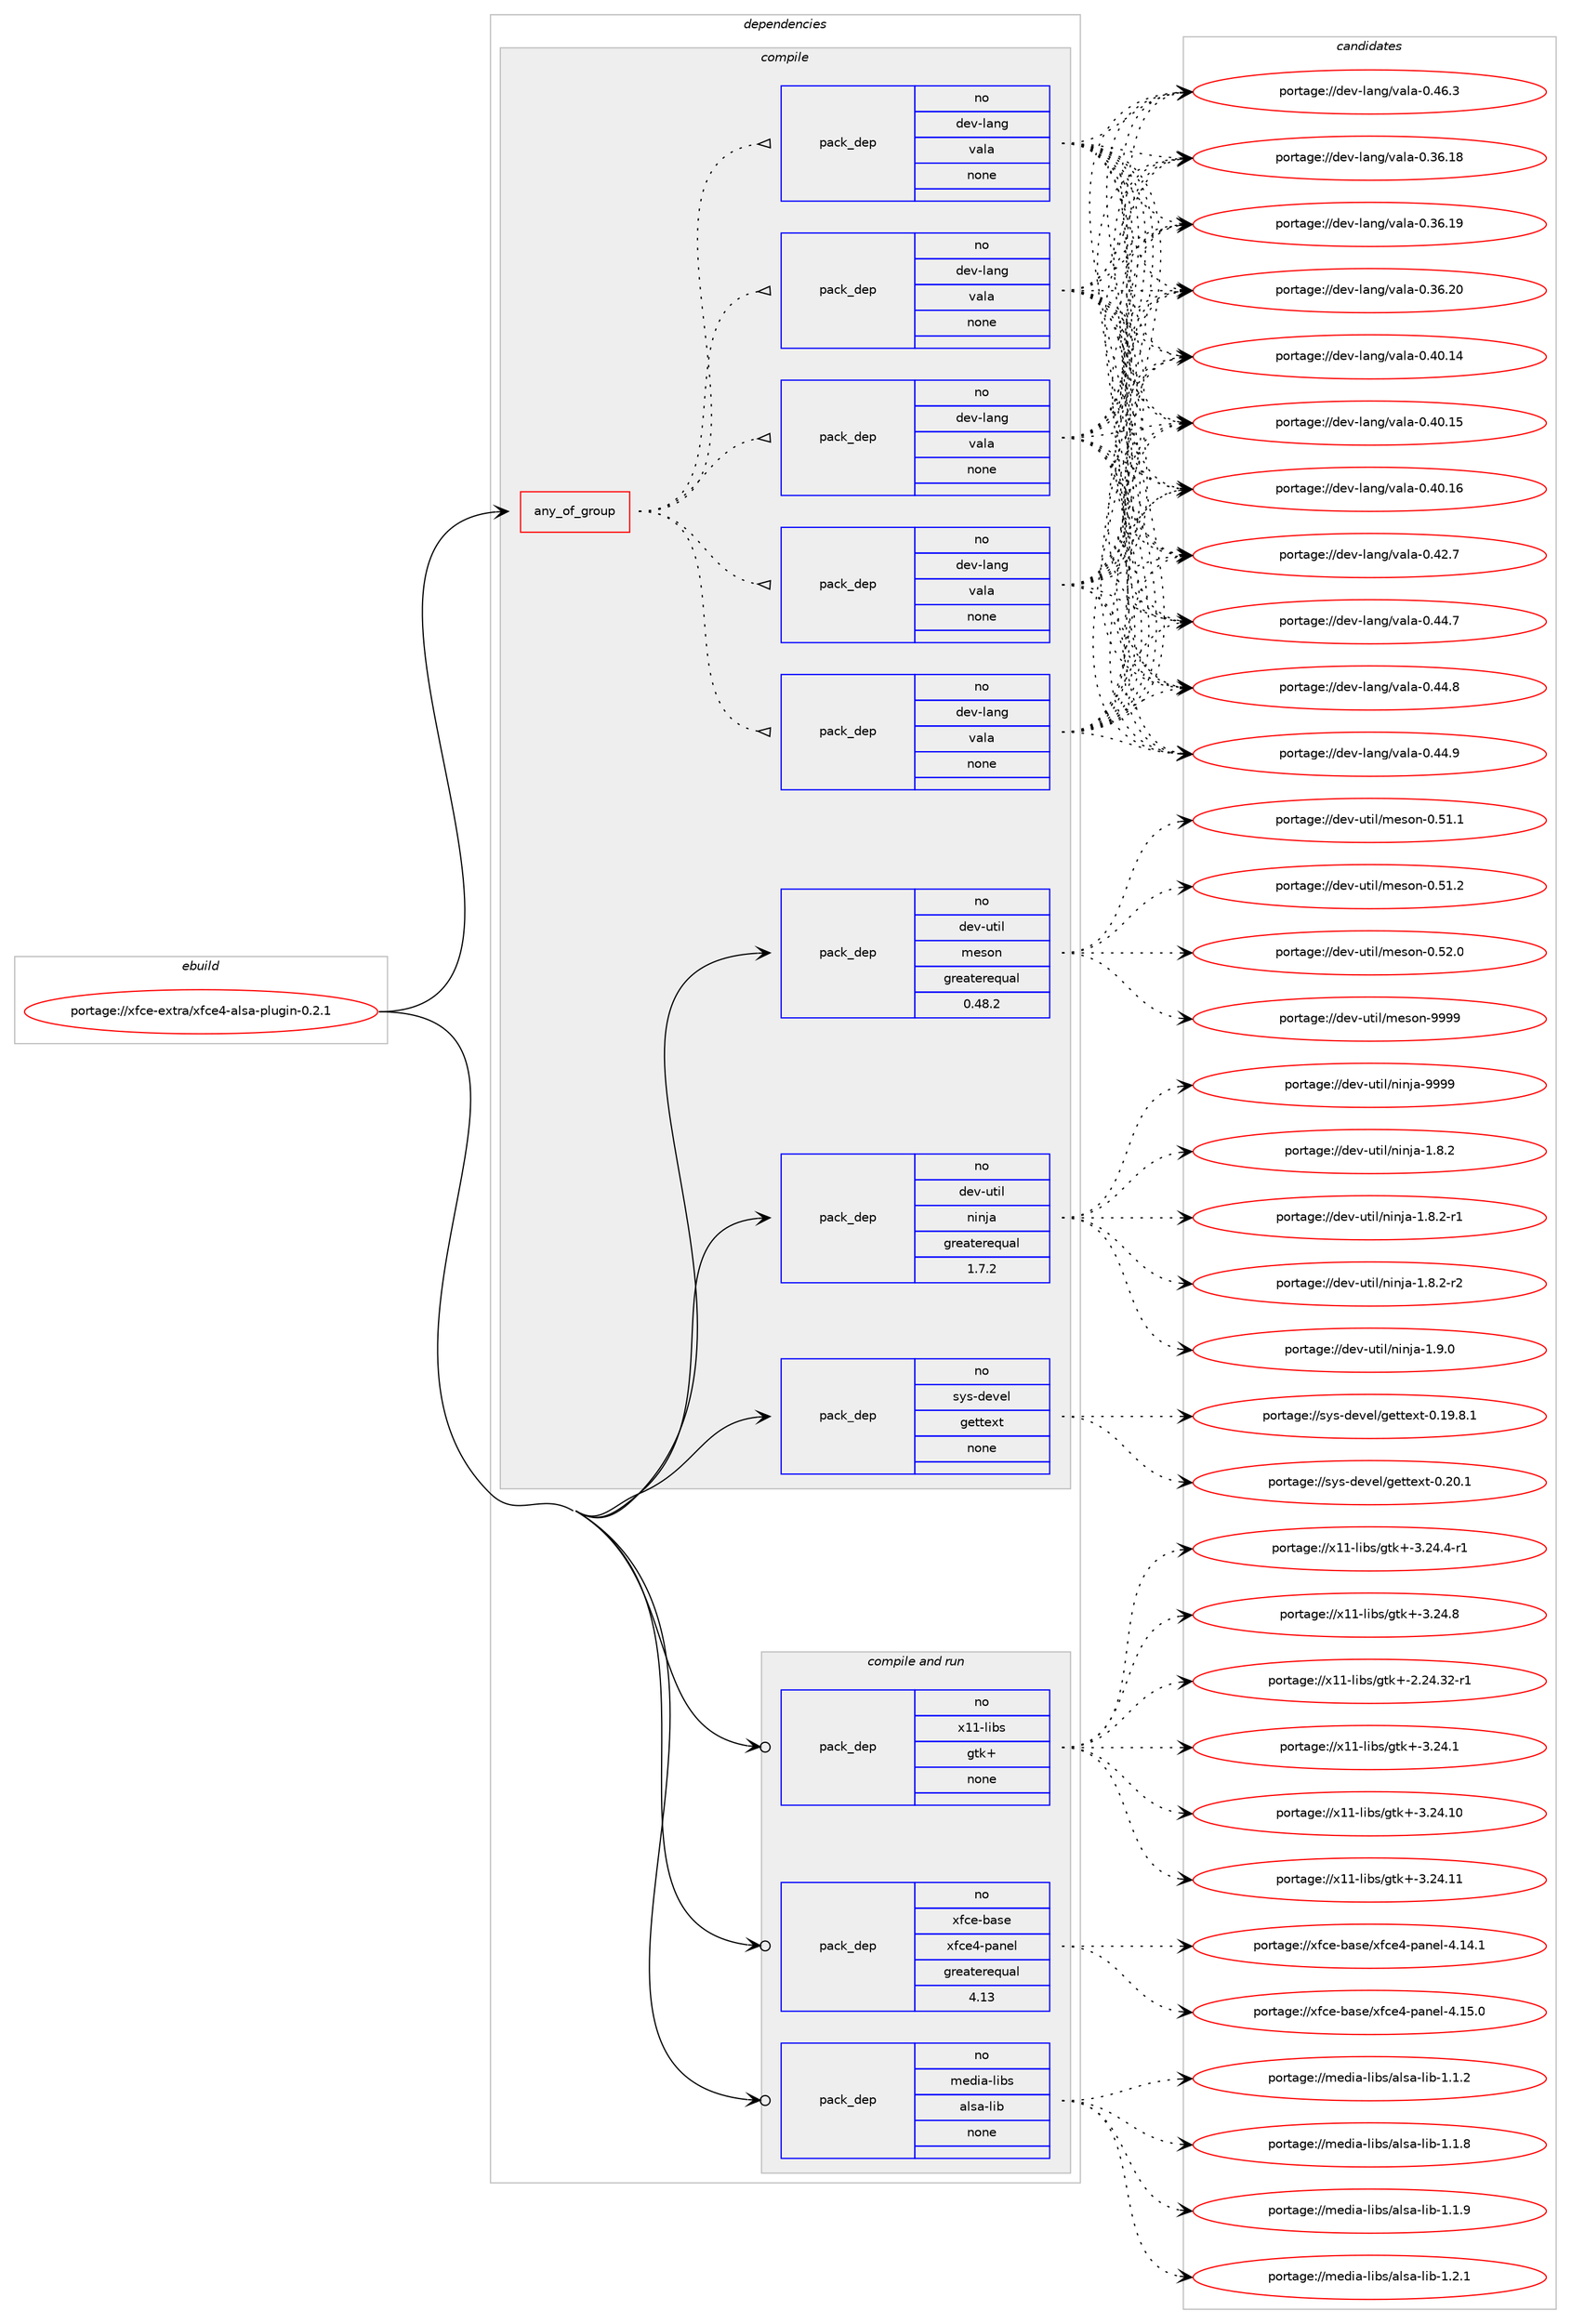 digraph prolog {

# *************
# Graph options
# *************

newrank=true;
concentrate=true;
compound=true;
graph [rankdir=LR,fontname=Helvetica,fontsize=10,ranksep=1.5];#, ranksep=2.5, nodesep=0.2];
edge  [arrowhead=vee];
node  [fontname=Helvetica,fontsize=10];

# **********
# The ebuild
# **********

subgraph cluster_leftcol {
color=gray;
rank=same;
label=<<i>ebuild</i>>;
id [label="portage://xfce-extra/xfce4-alsa-plugin-0.2.1", color=red, width=4, href="../xfce-extra/xfce4-alsa-plugin-0.2.1.svg"];
}

# ****************
# The dependencies
# ****************

subgraph cluster_midcol {
color=gray;
label=<<i>dependencies</i>>;
subgraph cluster_compile {
fillcolor="#eeeeee";
style=filled;
label=<<i>compile</i>>;
subgraph any8080 {
dependency461922 [label=<<TABLE BORDER="0" CELLBORDER="1" CELLSPACING="0" CELLPADDING="4"><TR><TD CELLPADDING="10">any_of_group</TD></TR></TABLE>>, shape=none, color=red];subgraph pack343939 {
dependency461923 [label=<<TABLE BORDER="0" CELLBORDER="1" CELLSPACING="0" CELLPADDING="4" WIDTH="220"><TR><TD ROWSPAN="6" CELLPADDING="30">pack_dep</TD></TR><TR><TD WIDTH="110">no</TD></TR><TR><TD>dev-lang</TD></TR><TR><TD>vala</TD></TR><TR><TD>none</TD></TR><TR><TD></TD></TR></TABLE>>, shape=none, color=blue];
}
dependency461922:e -> dependency461923:w [weight=20,style="dotted",arrowhead="oinv"];
subgraph pack343940 {
dependency461924 [label=<<TABLE BORDER="0" CELLBORDER="1" CELLSPACING="0" CELLPADDING="4" WIDTH="220"><TR><TD ROWSPAN="6" CELLPADDING="30">pack_dep</TD></TR><TR><TD WIDTH="110">no</TD></TR><TR><TD>dev-lang</TD></TR><TR><TD>vala</TD></TR><TR><TD>none</TD></TR><TR><TD></TD></TR></TABLE>>, shape=none, color=blue];
}
dependency461922:e -> dependency461924:w [weight=20,style="dotted",arrowhead="oinv"];
subgraph pack343941 {
dependency461925 [label=<<TABLE BORDER="0" CELLBORDER="1" CELLSPACING="0" CELLPADDING="4" WIDTH="220"><TR><TD ROWSPAN="6" CELLPADDING="30">pack_dep</TD></TR><TR><TD WIDTH="110">no</TD></TR><TR><TD>dev-lang</TD></TR><TR><TD>vala</TD></TR><TR><TD>none</TD></TR><TR><TD></TD></TR></TABLE>>, shape=none, color=blue];
}
dependency461922:e -> dependency461925:w [weight=20,style="dotted",arrowhead="oinv"];
subgraph pack343942 {
dependency461926 [label=<<TABLE BORDER="0" CELLBORDER="1" CELLSPACING="0" CELLPADDING="4" WIDTH="220"><TR><TD ROWSPAN="6" CELLPADDING="30">pack_dep</TD></TR><TR><TD WIDTH="110">no</TD></TR><TR><TD>dev-lang</TD></TR><TR><TD>vala</TD></TR><TR><TD>none</TD></TR><TR><TD></TD></TR></TABLE>>, shape=none, color=blue];
}
dependency461922:e -> dependency461926:w [weight=20,style="dotted",arrowhead="oinv"];
subgraph pack343943 {
dependency461927 [label=<<TABLE BORDER="0" CELLBORDER="1" CELLSPACING="0" CELLPADDING="4" WIDTH="220"><TR><TD ROWSPAN="6" CELLPADDING="30">pack_dep</TD></TR><TR><TD WIDTH="110">no</TD></TR><TR><TD>dev-lang</TD></TR><TR><TD>vala</TD></TR><TR><TD>none</TD></TR><TR><TD></TD></TR></TABLE>>, shape=none, color=blue];
}
dependency461922:e -> dependency461927:w [weight=20,style="dotted",arrowhead="oinv"];
}
id:e -> dependency461922:w [weight=20,style="solid",arrowhead="vee"];
subgraph pack343944 {
dependency461928 [label=<<TABLE BORDER="0" CELLBORDER="1" CELLSPACING="0" CELLPADDING="4" WIDTH="220"><TR><TD ROWSPAN="6" CELLPADDING="30">pack_dep</TD></TR><TR><TD WIDTH="110">no</TD></TR><TR><TD>dev-util</TD></TR><TR><TD>meson</TD></TR><TR><TD>greaterequal</TD></TR><TR><TD>0.48.2</TD></TR></TABLE>>, shape=none, color=blue];
}
id:e -> dependency461928:w [weight=20,style="solid",arrowhead="vee"];
subgraph pack343945 {
dependency461929 [label=<<TABLE BORDER="0" CELLBORDER="1" CELLSPACING="0" CELLPADDING="4" WIDTH="220"><TR><TD ROWSPAN="6" CELLPADDING="30">pack_dep</TD></TR><TR><TD WIDTH="110">no</TD></TR><TR><TD>dev-util</TD></TR><TR><TD>ninja</TD></TR><TR><TD>greaterequal</TD></TR><TR><TD>1.7.2</TD></TR></TABLE>>, shape=none, color=blue];
}
id:e -> dependency461929:w [weight=20,style="solid",arrowhead="vee"];
subgraph pack343946 {
dependency461930 [label=<<TABLE BORDER="0" CELLBORDER="1" CELLSPACING="0" CELLPADDING="4" WIDTH="220"><TR><TD ROWSPAN="6" CELLPADDING="30">pack_dep</TD></TR><TR><TD WIDTH="110">no</TD></TR><TR><TD>sys-devel</TD></TR><TR><TD>gettext</TD></TR><TR><TD>none</TD></TR><TR><TD></TD></TR></TABLE>>, shape=none, color=blue];
}
id:e -> dependency461930:w [weight=20,style="solid",arrowhead="vee"];
}
subgraph cluster_compileandrun {
fillcolor="#eeeeee";
style=filled;
label=<<i>compile and run</i>>;
subgraph pack343947 {
dependency461931 [label=<<TABLE BORDER="0" CELLBORDER="1" CELLSPACING="0" CELLPADDING="4" WIDTH="220"><TR><TD ROWSPAN="6" CELLPADDING="30">pack_dep</TD></TR><TR><TD WIDTH="110">no</TD></TR><TR><TD>media-libs</TD></TR><TR><TD>alsa-lib</TD></TR><TR><TD>none</TD></TR><TR><TD></TD></TR></TABLE>>, shape=none, color=blue];
}
id:e -> dependency461931:w [weight=20,style="solid",arrowhead="odotvee"];
subgraph pack343948 {
dependency461932 [label=<<TABLE BORDER="0" CELLBORDER="1" CELLSPACING="0" CELLPADDING="4" WIDTH="220"><TR><TD ROWSPAN="6" CELLPADDING="30">pack_dep</TD></TR><TR><TD WIDTH="110">no</TD></TR><TR><TD>x11-libs</TD></TR><TR><TD>gtk+</TD></TR><TR><TD>none</TD></TR><TR><TD></TD></TR></TABLE>>, shape=none, color=blue];
}
id:e -> dependency461932:w [weight=20,style="solid",arrowhead="odotvee"];
subgraph pack343949 {
dependency461933 [label=<<TABLE BORDER="0" CELLBORDER="1" CELLSPACING="0" CELLPADDING="4" WIDTH="220"><TR><TD ROWSPAN="6" CELLPADDING="30">pack_dep</TD></TR><TR><TD WIDTH="110">no</TD></TR><TR><TD>xfce-base</TD></TR><TR><TD>xfce4-panel</TD></TR><TR><TD>greaterequal</TD></TR><TR><TD>4.13</TD></TR></TABLE>>, shape=none, color=blue];
}
id:e -> dependency461933:w [weight=20,style="solid",arrowhead="odotvee"];
}
subgraph cluster_run {
fillcolor="#eeeeee";
style=filled;
label=<<i>run</i>>;
}
}

# **************
# The candidates
# **************

subgraph cluster_choices {
rank=same;
color=gray;
label=<<i>candidates</i>>;

subgraph choice343939 {
color=black;
nodesep=1;
choiceportage10010111845108971101034711897108974548465154464956 [label="portage://dev-lang/vala-0.36.18", color=red, width=4,href="../dev-lang/vala-0.36.18.svg"];
choiceportage10010111845108971101034711897108974548465154464957 [label="portage://dev-lang/vala-0.36.19", color=red, width=4,href="../dev-lang/vala-0.36.19.svg"];
choiceportage10010111845108971101034711897108974548465154465048 [label="portage://dev-lang/vala-0.36.20", color=red, width=4,href="../dev-lang/vala-0.36.20.svg"];
choiceportage10010111845108971101034711897108974548465248464952 [label="portage://dev-lang/vala-0.40.14", color=red, width=4,href="../dev-lang/vala-0.40.14.svg"];
choiceportage10010111845108971101034711897108974548465248464953 [label="portage://dev-lang/vala-0.40.15", color=red, width=4,href="../dev-lang/vala-0.40.15.svg"];
choiceportage10010111845108971101034711897108974548465248464954 [label="portage://dev-lang/vala-0.40.16", color=red, width=4,href="../dev-lang/vala-0.40.16.svg"];
choiceportage100101118451089711010347118971089745484652504655 [label="portage://dev-lang/vala-0.42.7", color=red, width=4,href="../dev-lang/vala-0.42.7.svg"];
choiceportage100101118451089711010347118971089745484652524655 [label="portage://dev-lang/vala-0.44.7", color=red, width=4,href="../dev-lang/vala-0.44.7.svg"];
choiceportage100101118451089711010347118971089745484652524656 [label="portage://dev-lang/vala-0.44.8", color=red, width=4,href="../dev-lang/vala-0.44.8.svg"];
choiceportage100101118451089711010347118971089745484652524657 [label="portage://dev-lang/vala-0.44.9", color=red, width=4,href="../dev-lang/vala-0.44.9.svg"];
choiceportage100101118451089711010347118971089745484652544651 [label="portage://dev-lang/vala-0.46.3", color=red, width=4,href="../dev-lang/vala-0.46.3.svg"];
dependency461923:e -> choiceportage10010111845108971101034711897108974548465154464956:w [style=dotted,weight="100"];
dependency461923:e -> choiceportage10010111845108971101034711897108974548465154464957:w [style=dotted,weight="100"];
dependency461923:e -> choiceportage10010111845108971101034711897108974548465154465048:w [style=dotted,weight="100"];
dependency461923:e -> choiceportage10010111845108971101034711897108974548465248464952:w [style=dotted,weight="100"];
dependency461923:e -> choiceportage10010111845108971101034711897108974548465248464953:w [style=dotted,weight="100"];
dependency461923:e -> choiceportage10010111845108971101034711897108974548465248464954:w [style=dotted,weight="100"];
dependency461923:e -> choiceportage100101118451089711010347118971089745484652504655:w [style=dotted,weight="100"];
dependency461923:e -> choiceportage100101118451089711010347118971089745484652524655:w [style=dotted,weight="100"];
dependency461923:e -> choiceportage100101118451089711010347118971089745484652524656:w [style=dotted,weight="100"];
dependency461923:e -> choiceportage100101118451089711010347118971089745484652524657:w [style=dotted,weight="100"];
dependency461923:e -> choiceportage100101118451089711010347118971089745484652544651:w [style=dotted,weight="100"];
}
subgraph choice343940 {
color=black;
nodesep=1;
choiceportage10010111845108971101034711897108974548465154464956 [label="portage://dev-lang/vala-0.36.18", color=red, width=4,href="../dev-lang/vala-0.36.18.svg"];
choiceportage10010111845108971101034711897108974548465154464957 [label="portage://dev-lang/vala-0.36.19", color=red, width=4,href="../dev-lang/vala-0.36.19.svg"];
choiceportage10010111845108971101034711897108974548465154465048 [label="portage://dev-lang/vala-0.36.20", color=red, width=4,href="../dev-lang/vala-0.36.20.svg"];
choiceportage10010111845108971101034711897108974548465248464952 [label="portage://dev-lang/vala-0.40.14", color=red, width=4,href="../dev-lang/vala-0.40.14.svg"];
choiceportage10010111845108971101034711897108974548465248464953 [label="portage://dev-lang/vala-0.40.15", color=red, width=4,href="../dev-lang/vala-0.40.15.svg"];
choiceportage10010111845108971101034711897108974548465248464954 [label="portage://dev-lang/vala-0.40.16", color=red, width=4,href="../dev-lang/vala-0.40.16.svg"];
choiceportage100101118451089711010347118971089745484652504655 [label="portage://dev-lang/vala-0.42.7", color=red, width=4,href="../dev-lang/vala-0.42.7.svg"];
choiceportage100101118451089711010347118971089745484652524655 [label="portage://dev-lang/vala-0.44.7", color=red, width=4,href="../dev-lang/vala-0.44.7.svg"];
choiceportage100101118451089711010347118971089745484652524656 [label="portage://dev-lang/vala-0.44.8", color=red, width=4,href="../dev-lang/vala-0.44.8.svg"];
choiceportage100101118451089711010347118971089745484652524657 [label="portage://dev-lang/vala-0.44.9", color=red, width=4,href="../dev-lang/vala-0.44.9.svg"];
choiceportage100101118451089711010347118971089745484652544651 [label="portage://dev-lang/vala-0.46.3", color=red, width=4,href="../dev-lang/vala-0.46.3.svg"];
dependency461924:e -> choiceportage10010111845108971101034711897108974548465154464956:w [style=dotted,weight="100"];
dependency461924:e -> choiceportage10010111845108971101034711897108974548465154464957:w [style=dotted,weight="100"];
dependency461924:e -> choiceportage10010111845108971101034711897108974548465154465048:w [style=dotted,weight="100"];
dependency461924:e -> choiceportage10010111845108971101034711897108974548465248464952:w [style=dotted,weight="100"];
dependency461924:e -> choiceportage10010111845108971101034711897108974548465248464953:w [style=dotted,weight="100"];
dependency461924:e -> choiceportage10010111845108971101034711897108974548465248464954:w [style=dotted,weight="100"];
dependency461924:e -> choiceportage100101118451089711010347118971089745484652504655:w [style=dotted,weight="100"];
dependency461924:e -> choiceportage100101118451089711010347118971089745484652524655:w [style=dotted,weight="100"];
dependency461924:e -> choiceportage100101118451089711010347118971089745484652524656:w [style=dotted,weight="100"];
dependency461924:e -> choiceportage100101118451089711010347118971089745484652524657:w [style=dotted,weight="100"];
dependency461924:e -> choiceportage100101118451089711010347118971089745484652544651:w [style=dotted,weight="100"];
}
subgraph choice343941 {
color=black;
nodesep=1;
choiceportage10010111845108971101034711897108974548465154464956 [label="portage://dev-lang/vala-0.36.18", color=red, width=4,href="../dev-lang/vala-0.36.18.svg"];
choiceportage10010111845108971101034711897108974548465154464957 [label="portage://dev-lang/vala-0.36.19", color=red, width=4,href="../dev-lang/vala-0.36.19.svg"];
choiceportage10010111845108971101034711897108974548465154465048 [label="portage://dev-lang/vala-0.36.20", color=red, width=4,href="../dev-lang/vala-0.36.20.svg"];
choiceportage10010111845108971101034711897108974548465248464952 [label="portage://dev-lang/vala-0.40.14", color=red, width=4,href="../dev-lang/vala-0.40.14.svg"];
choiceportage10010111845108971101034711897108974548465248464953 [label="portage://dev-lang/vala-0.40.15", color=red, width=4,href="../dev-lang/vala-0.40.15.svg"];
choiceportage10010111845108971101034711897108974548465248464954 [label="portage://dev-lang/vala-0.40.16", color=red, width=4,href="../dev-lang/vala-0.40.16.svg"];
choiceportage100101118451089711010347118971089745484652504655 [label="portage://dev-lang/vala-0.42.7", color=red, width=4,href="../dev-lang/vala-0.42.7.svg"];
choiceportage100101118451089711010347118971089745484652524655 [label="portage://dev-lang/vala-0.44.7", color=red, width=4,href="../dev-lang/vala-0.44.7.svg"];
choiceportage100101118451089711010347118971089745484652524656 [label="portage://dev-lang/vala-0.44.8", color=red, width=4,href="../dev-lang/vala-0.44.8.svg"];
choiceportage100101118451089711010347118971089745484652524657 [label="portage://dev-lang/vala-0.44.9", color=red, width=4,href="../dev-lang/vala-0.44.9.svg"];
choiceportage100101118451089711010347118971089745484652544651 [label="portage://dev-lang/vala-0.46.3", color=red, width=4,href="../dev-lang/vala-0.46.3.svg"];
dependency461925:e -> choiceportage10010111845108971101034711897108974548465154464956:w [style=dotted,weight="100"];
dependency461925:e -> choiceportage10010111845108971101034711897108974548465154464957:w [style=dotted,weight="100"];
dependency461925:e -> choiceportage10010111845108971101034711897108974548465154465048:w [style=dotted,weight="100"];
dependency461925:e -> choiceportage10010111845108971101034711897108974548465248464952:w [style=dotted,weight="100"];
dependency461925:e -> choiceportage10010111845108971101034711897108974548465248464953:w [style=dotted,weight="100"];
dependency461925:e -> choiceportage10010111845108971101034711897108974548465248464954:w [style=dotted,weight="100"];
dependency461925:e -> choiceportage100101118451089711010347118971089745484652504655:w [style=dotted,weight="100"];
dependency461925:e -> choiceportage100101118451089711010347118971089745484652524655:w [style=dotted,weight="100"];
dependency461925:e -> choiceportage100101118451089711010347118971089745484652524656:w [style=dotted,weight="100"];
dependency461925:e -> choiceportage100101118451089711010347118971089745484652524657:w [style=dotted,weight="100"];
dependency461925:e -> choiceportage100101118451089711010347118971089745484652544651:w [style=dotted,weight="100"];
}
subgraph choice343942 {
color=black;
nodesep=1;
choiceportage10010111845108971101034711897108974548465154464956 [label="portage://dev-lang/vala-0.36.18", color=red, width=4,href="../dev-lang/vala-0.36.18.svg"];
choiceportage10010111845108971101034711897108974548465154464957 [label="portage://dev-lang/vala-0.36.19", color=red, width=4,href="../dev-lang/vala-0.36.19.svg"];
choiceportage10010111845108971101034711897108974548465154465048 [label="portage://dev-lang/vala-0.36.20", color=red, width=4,href="../dev-lang/vala-0.36.20.svg"];
choiceportage10010111845108971101034711897108974548465248464952 [label="portage://dev-lang/vala-0.40.14", color=red, width=4,href="../dev-lang/vala-0.40.14.svg"];
choiceportage10010111845108971101034711897108974548465248464953 [label="portage://dev-lang/vala-0.40.15", color=red, width=4,href="../dev-lang/vala-0.40.15.svg"];
choiceportage10010111845108971101034711897108974548465248464954 [label="portage://dev-lang/vala-0.40.16", color=red, width=4,href="../dev-lang/vala-0.40.16.svg"];
choiceportage100101118451089711010347118971089745484652504655 [label="portage://dev-lang/vala-0.42.7", color=red, width=4,href="../dev-lang/vala-0.42.7.svg"];
choiceportage100101118451089711010347118971089745484652524655 [label="portage://dev-lang/vala-0.44.7", color=red, width=4,href="../dev-lang/vala-0.44.7.svg"];
choiceportage100101118451089711010347118971089745484652524656 [label="portage://dev-lang/vala-0.44.8", color=red, width=4,href="../dev-lang/vala-0.44.8.svg"];
choiceportage100101118451089711010347118971089745484652524657 [label="portage://dev-lang/vala-0.44.9", color=red, width=4,href="../dev-lang/vala-0.44.9.svg"];
choiceportage100101118451089711010347118971089745484652544651 [label="portage://dev-lang/vala-0.46.3", color=red, width=4,href="../dev-lang/vala-0.46.3.svg"];
dependency461926:e -> choiceportage10010111845108971101034711897108974548465154464956:w [style=dotted,weight="100"];
dependency461926:e -> choiceportage10010111845108971101034711897108974548465154464957:w [style=dotted,weight="100"];
dependency461926:e -> choiceportage10010111845108971101034711897108974548465154465048:w [style=dotted,weight="100"];
dependency461926:e -> choiceportage10010111845108971101034711897108974548465248464952:w [style=dotted,weight="100"];
dependency461926:e -> choiceportage10010111845108971101034711897108974548465248464953:w [style=dotted,weight="100"];
dependency461926:e -> choiceportage10010111845108971101034711897108974548465248464954:w [style=dotted,weight="100"];
dependency461926:e -> choiceportage100101118451089711010347118971089745484652504655:w [style=dotted,weight="100"];
dependency461926:e -> choiceportage100101118451089711010347118971089745484652524655:w [style=dotted,weight="100"];
dependency461926:e -> choiceportage100101118451089711010347118971089745484652524656:w [style=dotted,weight="100"];
dependency461926:e -> choiceportage100101118451089711010347118971089745484652524657:w [style=dotted,weight="100"];
dependency461926:e -> choiceportage100101118451089711010347118971089745484652544651:w [style=dotted,weight="100"];
}
subgraph choice343943 {
color=black;
nodesep=1;
choiceportage10010111845108971101034711897108974548465154464956 [label="portage://dev-lang/vala-0.36.18", color=red, width=4,href="../dev-lang/vala-0.36.18.svg"];
choiceportage10010111845108971101034711897108974548465154464957 [label="portage://dev-lang/vala-0.36.19", color=red, width=4,href="../dev-lang/vala-0.36.19.svg"];
choiceportage10010111845108971101034711897108974548465154465048 [label="portage://dev-lang/vala-0.36.20", color=red, width=4,href="../dev-lang/vala-0.36.20.svg"];
choiceportage10010111845108971101034711897108974548465248464952 [label="portage://dev-lang/vala-0.40.14", color=red, width=4,href="../dev-lang/vala-0.40.14.svg"];
choiceportage10010111845108971101034711897108974548465248464953 [label="portage://dev-lang/vala-0.40.15", color=red, width=4,href="../dev-lang/vala-0.40.15.svg"];
choiceportage10010111845108971101034711897108974548465248464954 [label="portage://dev-lang/vala-0.40.16", color=red, width=4,href="../dev-lang/vala-0.40.16.svg"];
choiceportage100101118451089711010347118971089745484652504655 [label="portage://dev-lang/vala-0.42.7", color=red, width=4,href="../dev-lang/vala-0.42.7.svg"];
choiceportage100101118451089711010347118971089745484652524655 [label="portage://dev-lang/vala-0.44.7", color=red, width=4,href="../dev-lang/vala-0.44.7.svg"];
choiceportage100101118451089711010347118971089745484652524656 [label="portage://dev-lang/vala-0.44.8", color=red, width=4,href="../dev-lang/vala-0.44.8.svg"];
choiceportage100101118451089711010347118971089745484652524657 [label="portage://dev-lang/vala-0.44.9", color=red, width=4,href="../dev-lang/vala-0.44.9.svg"];
choiceportage100101118451089711010347118971089745484652544651 [label="portage://dev-lang/vala-0.46.3", color=red, width=4,href="../dev-lang/vala-0.46.3.svg"];
dependency461927:e -> choiceportage10010111845108971101034711897108974548465154464956:w [style=dotted,weight="100"];
dependency461927:e -> choiceportage10010111845108971101034711897108974548465154464957:w [style=dotted,weight="100"];
dependency461927:e -> choiceportage10010111845108971101034711897108974548465154465048:w [style=dotted,weight="100"];
dependency461927:e -> choiceportage10010111845108971101034711897108974548465248464952:w [style=dotted,weight="100"];
dependency461927:e -> choiceportage10010111845108971101034711897108974548465248464953:w [style=dotted,weight="100"];
dependency461927:e -> choiceportage10010111845108971101034711897108974548465248464954:w [style=dotted,weight="100"];
dependency461927:e -> choiceportage100101118451089711010347118971089745484652504655:w [style=dotted,weight="100"];
dependency461927:e -> choiceportage100101118451089711010347118971089745484652524655:w [style=dotted,weight="100"];
dependency461927:e -> choiceportage100101118451089711010347118971089745484652524656:w [style=dotted,weight="100"];
dependency461927:e -> choiceportage100101118451089711010347118971089745484652524657:w [style=dotted,weight="100"];
dependency461927:e -> choiceportage100101118451089711010347118971089745484652544651:w [style=dotted,weight="100"];
}
subgraph choice343944 {
color=black;
nodesep=1;
choiceportage100101118451171161051084710910111511111045484653494649 [label="portage://dev-util/meson-0.51.1", color=red, width=4,href="../dev-util/meson-0.51.1.svg"];
choiceportage100101118451171161051084710910111511111045484653494650 [label="portage://dev-util/meson-0.51.2", color=red, width=4,href="../dev-util/meson-0.51.2.svg"];
choiceportage100101118451171161051084710910111511111045484653504648 [label="portage://dev-util/meson-0.52.0", color=red, width=4,href="../dev-util/meson-0.52.0.svg"];
choiceportage10010111845117116105108471091011151111104557575757 [label="portage://dev-util/meson-9999", color=red, width=4,href="../dev-util/meson-9999.svg"];
dependency461928:e -> choiceportage100101118451171161051084710910111511111045484653494649:w [style=dotted,weight="100"];
dependency461928:e -> choiceportage100101118451171161051084710910111511111045484653494650:w [style=dotted,weight="100"];
dependency461928:e -> choiceportage100101118451171161051084710910111511111045484653504648:w [style=dotted,weight="100"];
dependency461928:e -> choiceportage10010111845117116105108471091011151111104557575757:w [style=dotted,weight="100"];
}
subgraph choice343945 {
color=black;
nodesep=1;
choiceportage100101118451171161051084711010511010697454946564650 [label="portage://dev-util/ninja-1.8.2", color=red, width=4,href="../dev-util/ninja-1.8.2.svg"];
choiceportage1001011184511711610510847110105110106974549465646504511449 [label="portage://dev-util/ninja-1.8.2-r1", color=red, width=4,href="../dev-util/ninja-1.8.2-r1.svg"];
choiceportage1001011184511711610510847110105110106974549465646504511450 [label="portage://dev-util/ninja-1.8.2-r2", color=red, width=4,href="../dev-util/ninja-1.8.2-r2.svg"];
choiceportage100101118451171161051084711010511010697454946574648 [label="portage://dev-util/ninja-1.9.0", color=red, width=4,href="../dev-util/ninja-1.9.0.svg"];
choiceportage1001011184511711610510847110105110106974557575757 [label="portage://dev-util/ninja-9999", color=red, width=4,href="../dev-util/ninja-9999.svg"];
dependency461929:e -> choiceportage100101118451171161051084711010511010697454946564650:w [style=dotted,weight="100"];
dependency461929:e -> choiceportage1001011184511711610510847110105110106974549465646504511449:w [style=dotted,weight="100"];
dependency461929:e -> choiceportage1001011184511711610510847110105110106974549465646504511450:w [style=dotted,weight="100"];
dependency461929:e -> choiceportage100101118451171161051084711010511010697454946574648:w [style=dotted,weight="100"];
dependency461929:e -> choiceportage1001011184511711610510847110105110106974557575757:w [style=dotted,weight="100"];
}
subgraph choice343946 {
color=black;
nodesep=1;
choiceportage1151211154510010111810110847103101116116101120116454846495746564649 [label="portage://sys-devel/gettext-0.19.8.1", color=red, width=4,href="../sys-devel/gettext-0.19.8.1.svg"];
choiceportage115121115451001011181011084710310111611610112011645484650484649 [label="portage://sys-devel/gettext-0.20.1", color=red, width=4,href="../sys-devel/gettext-0.20.1.svg"];
dependency461930:e -> choiceportage1151211154510010111810110847103101116116101120116454846495746564649:w [style=dotted,weight="100"];
dependency461930:e -> choiceportage115121115451001011181011084710310111611610112011645484650484649:w [style=dotted,weight="100"];
}
subgraph choice343947 {
color=black;
nodesep=1;
choiceportage1091011001059745108105981154797108115974510810598454946494650 [label="portage://media-libs/alsa-lib-1.1.2", color=red, width=4,href="../media-libs/alsa-lib-1.1.2.svg"];
choiceportage1091011001059745108105981154797108115974510810598454946494656 [label="portage://media-libs/alsa-lib-1.1.8", color=red, width=4,href="../media-libs/alsa-lib-1.1.8.svg"];
choiceportage1091011001059745108105981154797108115974510810598454946494657 [label="portage://media-libs/alsa-lib-1.1.9", color=red, width=4,href="../media-libs/alsa-lib-1.1.9.svg"];
choiceportage1091011001059745108105981154797108115974510810598454946504649 [label="portage://media-libs/alsa-lib-1.2.1", color=red, width=4,href="../media-libs/alsa-lib-1.2.1.svg"];
dependency461931:e -> choiceportage1091011001059745108105981154797108115974510810598454946494650:w [style=dotted,weight="100"];
dependency461931:e -> choiceportage1091011001059745108105981154797108115974510810598454946494656:w [style=dotted,weight="100"];
dependency461931:e -> choiceportage1091011001059745108105981154797108115974510810598454946494657:w [style=dotted,weight="100"];
dependency461931:e -> choiceportage1091011001059745108105981154797108115974510810598454946504649:w [style=dotted,weight="100"];
}
subgraph choice343948 {
color=black;
nodesep=1;
choiceportage12049494510810598115471031161074345504650524651504511449 [label="portage://x11-libs/gtk+-2.24.32-r1", color=red, width=4,href="../x11-libs/gtk+-2.24.32-r1.svg"];
choiceportage12049494510810598115471031161074345514650524649 [label="portage://x11-libs/gtk+-3.24.1", color=red, width=4,href="../x11-libs/gtk+-3.24.1.svg"];
choiceportage1204949451081059811547103116107434551465052464948 [label="portage://x11-libs/gtk+-3.24.10", color=red, width=4,href="../x11-libs/gtk+-3.24.10.svg"];
choiceportage1204949451081059811547103116107434551465052464949 [label="portage://x11-libs/gtk+-3.24.11", color=red, width=4,href="../x11-libs/gtk+-3.24.11.svg"];
choiceportage120494945108105981154710311610743455146505246524511449 [label="portage://x11-libs/gtk+-3.24.4-r1", color=red, width=4,href="../x11-libs/gtk+-3.24.4-r1.svg"];
choiceportage12049494510810598115471031161074345514650524656 [label="portage://x11-libs/gtk+-3.24.8", color=red, width=4,href="../x11-libs/gtk+-3.24.8.svg"];
dependency461932:e -> choiceportage12049494510810598115471031161074345504650524651504511449:w [style=dotted,weight="100"];
dependency461932:e -> choiceportage12049494510810598115471031161074345514650524649:w [style=dotted,weight="100"];
dependency461932:e -> choiceportage1204949451081059811547103116107434551465052464948:w [style=dotted,weight="100"];
dependency461932:e -> choiceportage1204949451081059811547103116107434551465052464949:w [style=dotted,weight="100"];
dependency461932:e -> choiceportage120494945108105981154710311610743455146505246524511449:w [style=dotted,weight="100"];
dependency461932:e -> choiceportage12049494510810598115471031161074345514650524656:w [style=dotted,weight="100"];
}
subgraph choice343949 {
color=black;
nodesep=1;
choiceportage12010299101459897115101471201029910152451129711010110845524649524649 [label="portage://xfce-base/xfce4-panel-4.14.1", color=red, width=4,href="../xfce-base/xfce4-panel-4.14.1.svg"];
choiceportage12010299101459897115101471201029910152451129711010110845524649534648 [label="portage://xfce-base/xfce4-panel-4.15.0", color=red, width=4,href="../xfce-base/xfce4-panel-4.15.0.svg"];
dependency461933:e -> choiceportage12010299101459897115101471201029910152451129711010110845524649524649:w [style=dotted,weight="100"];
dependency461933:e -> choiceportage12010299101459897115101471201029910152451129711010110845524649534648:w [style=dotted,weight="100"];
}
}

}
